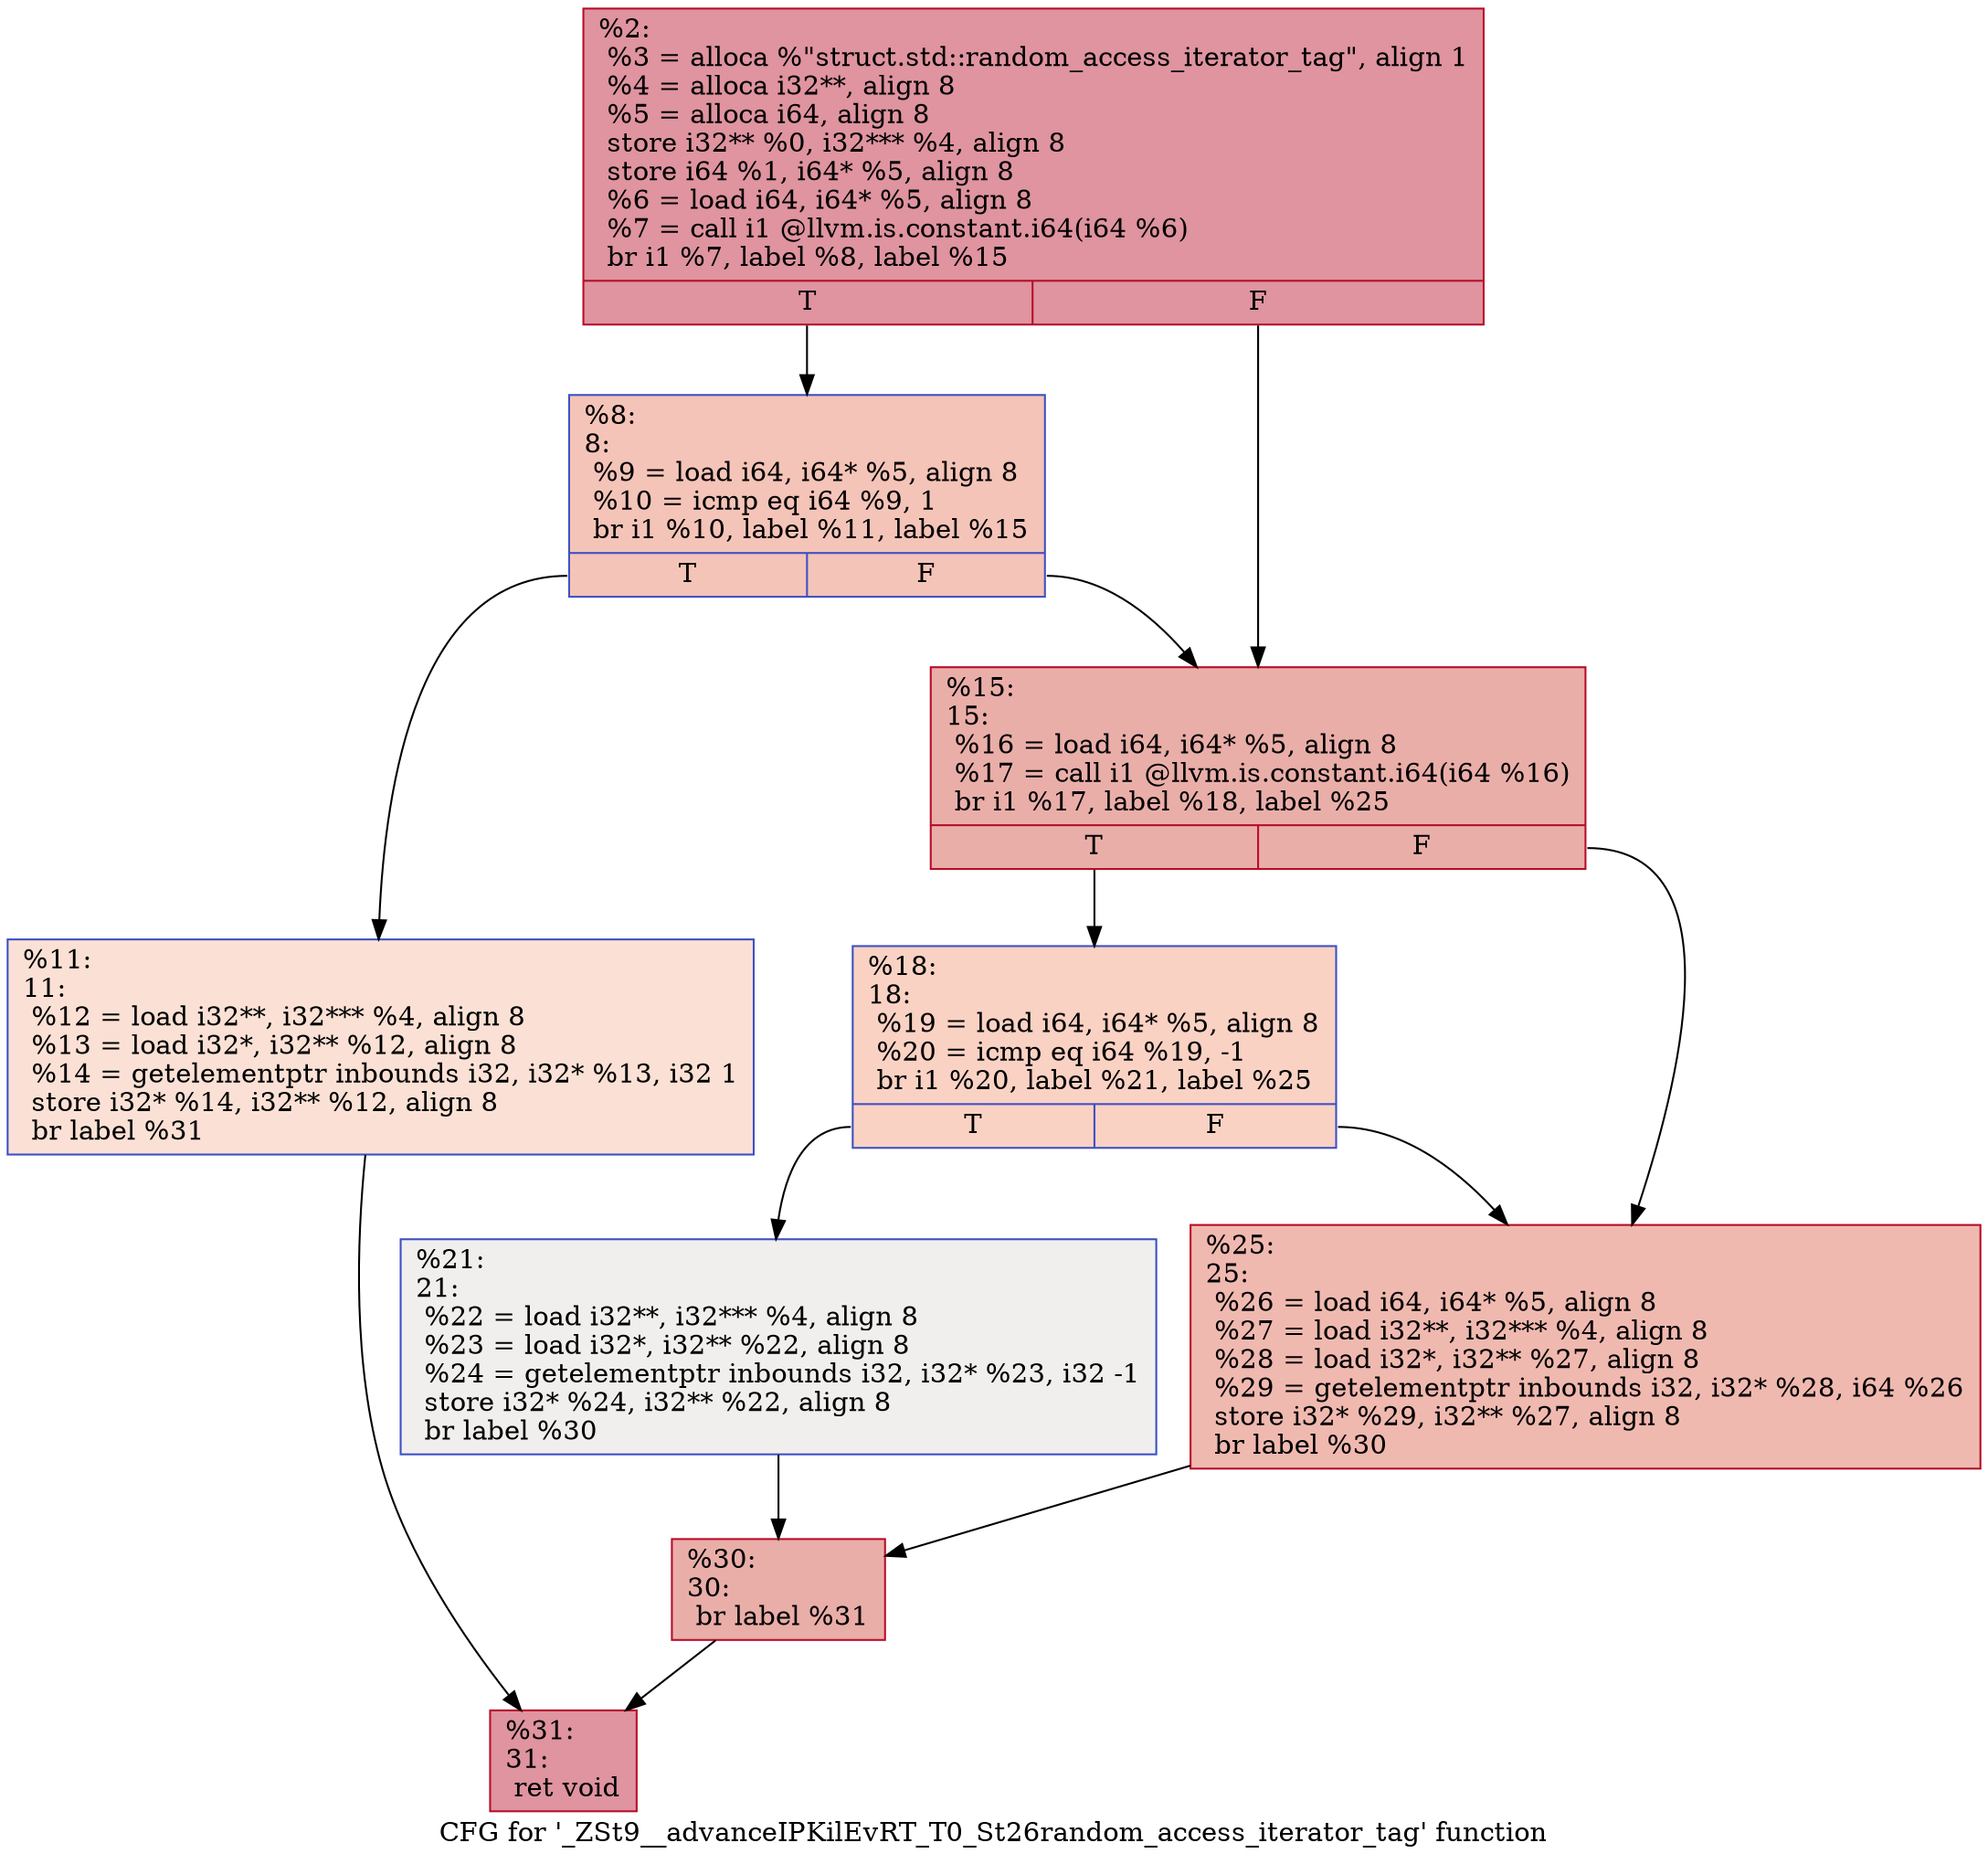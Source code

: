 digraph "CFG for '_ZSt9__advanceIPKilEvRT_T0_St26random_access_iterator_tag' function" {
	label="CFG for '_ZSt9__advanceIPKilEvRT_T0_St26random_access_iterator_tag' function";

	Node0x5617d7842b70 [shape=record,color="#b70d28ff", style=filled, fillcolor="#b70d2870",label="{%2:\l  %3 = alloca %\"struct.std::random_access_iterator_tag\", align 1\l  %4 = alloca i32**, align 8\l  %5 = alloca i64, align 8\l  store i32** %0, i32*** %4, align 8\l  store i64 %1, i64* %5, align 8\l  %6 = load i64, i64* %5, align 8\l  %7 = call i1 @llvm.is.constant.i64(i64 %6)\l  br i1 %7, label %8, label %15\l|{<s0>T|<s1>F}}"];
	Node0x5617d7842b70:s0 -> Node0x5617d7843040;
	Node0x5617d7842b70:s1 -> Node0x5617d7843090;
	Node0x5617d7843040 [shape=record,color="#3d50c3ff", style=filled, fillcolor="#e97a5f70",label="{%8:\l8:                                                \l  %9 = load i64, i64* %5, align 8\l  %10 = icmp eq i64 %9, 1\l  br i1 %10, label %11, label %15\l|{<s0>T|<s1>F}}"];
	Node0x5617d7843040:s0 -> Node0x5617d7842bc0;
	Node0x5617d7843040:s1 -> Node0x5617d7843090;
	Node0x5617d7842bc0 [shape=record,color="#3d50c3ff", style=filled, fillcolor="#f7bca170",label="{%11:\l11:                                               \l  %12 = load i32**, i32*** %4, align 8\l  %13 = load i32*, i32** %12, align 8\l  %14 = getelementptr inbounds i32, i32* %13, i32 1\l  store i32* %14, i32** %12, align 8\l  br label %31\l}"];
	Node0x5617d7842bc0 -> Node0x5617d7843620;
	Node0x5617d7843090 [shape=record,color="#b70d28ff", style=filled, fillcolor="#d0473d70",label="{%15:\l15:                                               \l  %16 = load i64, i64* %5, align 8\l  %17 = call i1 @llvm.is.constant.i64(i64 %16)\l  br i1 %17, label %18, label %25\l|{<s0>T|<s1>F}}"];
	Node0x5617d7843090:s0 -> Node0x5617d7843840;
	Node0x5617d7843090:s1 -> Node0x5617d7843890;
	Node0x5617d7843840 [shape=record,color="#3d50c3ff", style=filled, fillcolor="#f4987a70",label="{%18:\l18:                                               \l  %19 = load i64, i64* %5, align 8\l  %20 = icmp eq i64 %19, -1\l  br i1 %20, label %21, label %25\l|{<s0>T|<s1>F}}"];
	Node0x5617d7843840:s0 -> Node0x5617d7843a40;
	Node0x5617d7843840:s1 -> Node0x5617d7843890;
	Node0x5617d7843a40 [shape=record,color="#3d50c3ff", style=filled, fillcolor="#e0dbd870",label="{%21:\l21:                                               \l  %22 = load i32**, i32*** %4, align 8\l  %23 = load i32*, i32** %22, align 8\l  %24 = getelementptr inbounds i32, i32* %23, i32 -1\l  store i32* %24, i32** %22, align 8\l  br label %30\l}"];
	Node0x5617d7843a40 -> Node0x5617d7843d50;
	Node0x5617d7843890 [shape=record,color="#b70d28ff", style=filled, fillcolor="#de614d70",label="{%25:\l25:                                               \l  %26 = load i64, i64* %5, align 8\l  %27 = load i32**, i32*** %4, align 8\l  %28 = load i32*, i32** %27, align 8\l  %29 = getelementptr inbounds i32, i32* %28, i64 %26\l  store i32* %29, i32** %27, align 8\l  br label %30\l}"];
	Node0x5617d7843890 -> Node0x5617d7843d50;
	Node0x5617d7843d50 [shape=record,color="#b70d28ff", style=filled, fillcolor="#d0473d70",label="{%30:\l30:                                               \l  br label %31\l}"];
	Node0x5617d7843d50 -> Node0x5617d7843620;
	Node0x5617d7843620 [shape=record,color="#b70d28ff", style=filled, fillcolor="#b70d2870",label="{%31:\l31:                                               \l  ret void\l}"];
}
